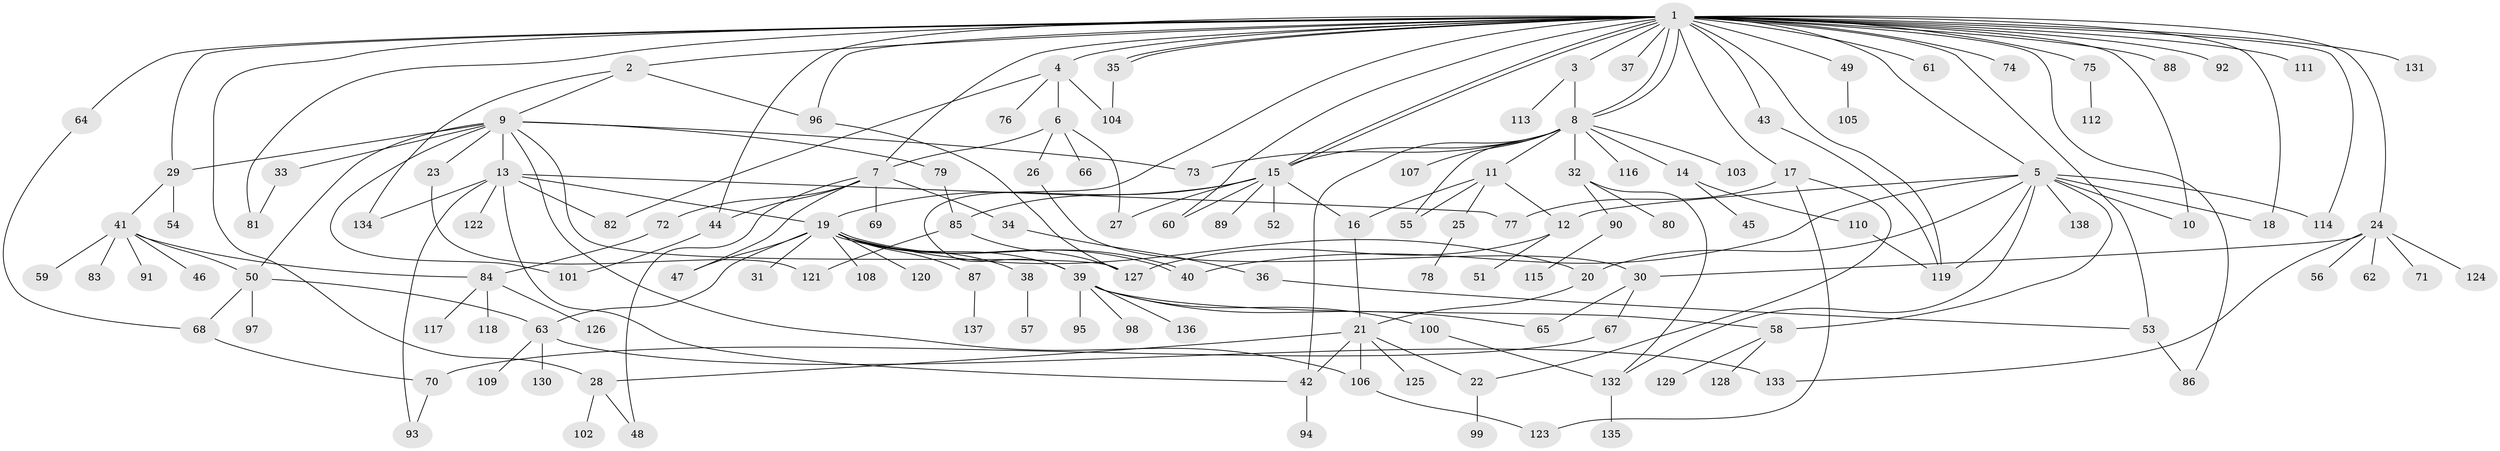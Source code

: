 // Generated by graph-tools (version 1.1) at 2025/11/02/27/25 16:11:10]
// undirected, 138 vertices, 197 edges
graph export_dot {
graph [start="1"]
  node [color=gray90,style=filled];
  1;
  2;
  3;
  4;
  5;
  6;
  7;
  8;
  9;
  10;
  11;
  12;
  13;
  14;
  15;
  16;
  17;
  18;
  19;
  20;
  21;
  22;
  23;
  24;
  25;
  26;
  27;
  28;
  29;
  30;
  31;
  32;
  33;
  34;
  35;
  36;
  37;
  38;
  39;
  40;
  41;
  42;
  43;
  44;
  45;
  46;
  47;
  48;
  49;
  50;
  51;
  52;
  53;
  54;
  55;
  56;
  57;
  58;
  59;
  60;
  61;
  62;
  63;
  64;
  65;
  66;
  67;
  68;
  69;
  70;
  71;
  72;
  73;
  74;
  75;
  76;
  77;
  78;
  79;
  80;
  81;
  82;
  83;
  84;
  85;
  86;
  87;
  88;
  89;
  90;
  91;
  92;
  93;
  94;
  95;
  96;
  97;
  98;
  99;
  100;
  101;
  102;
  103;
  104;
  105;
  106;
  107;
  108;
  109;
  110;
  111;
  112;
  113;
  114;
  115;
  116;
  117;
  118;
  119;
  120;
  121;
  122;
  123;
  124;
  125;
  126;
  127;
  128;
  129;
  130;
  131;
  132;
  133;
  134;
  135;
  136;
  137;
  138;
  1 -- 2;
  1 -- 3;
  1 -- 4;
  1 -- 5;
  1 -- 7;
  1 -- 8;
  1 -- 8;
  1 -- 10;
  1 -- 15;
  1 -- 15;
  1 -- 17;
  1 -- 18;
  1 -- 24;
  1 -- 28;
  1 -- 29;
  1 -- 35;
  1 -- 35;
  1 -- 37;
  1 -- 39;
  1 -- 43;
  1 -- 44;
  1 -- 49;
  1 -- 53;
  1 -- 60;
  1 -- 61;
  1 -- 64;
  1 -- 74;
  1 -- 75;
  1 -- 81;
  1 -- 86;
  1 -- 88;
  1 -- 92;
  1 -- 96;
  1 -- 111;
  1 -- 114;
  1 -- 119;
  1 -- 131;
  2 -- 9;
  2 -- 96;
  2 -- 134;
  3 -- 8;
  3 -- 113;
  4 -- 6;
  4 -- 76;
  4 -- 82;
  4 -- 104;
  5 -- 10;
  5 -- 12;
  5 -- 18;
  5 -- 20;
  5 -- 40;
  5 -- 58;
  5 -- 114;
  5 -- 119;
  5 -- 132;
  5 -- 138;
  6 -- 7;
  6 -- 26;
  6 -- 27;
  6 -- 66;
  7 -- 34;
  7 -- 44;
  7 -- 47;
  7 -- 48;
  7 -- 69;
  7 -- 72;
  8 -- 11;
  8 -- 14;
  8 -- 15;
  8 -- 32;
  8 -- 42;
  8 -- 55;
  8 -- 73;
  8 -- 103;
  8 -- 107;
  8 -- 116;
  9 -- 13;
  9 -- 23;
  9 -- 29;
  9 -- 33;
  9 -- 50;
  9 -- 73;
  9 -- 79;
  9 -- 101;
  9 -- 106;
  9 -- 127;
  11 -- 12;
  11 -- 16;
  11 -- 25;
  11 -- 55;
  12 -- 51;
  12 -- 127;
  13 -- 19;
  13 -- 42;
  13 -- 77;
  13 -- 82;
  13 -- 93;
  13 -- 122;
  13 -- 134;
  14 -- 45;
  14 -- 110;
  15 -- 16;
  15 -- 19;
  15 -- 27;
  15 -- 52;
  15 -- 60;
  15 -- 85;
  15 -- 89;
  16 -- 21;
  17 -- 22;
  17 -- 77;
  17 -- 123;
  19 -- 20;
  19 -- 31;
  19 -- 38;
  19 -- 39;
  19 -- 40;
  19 -- 40;
  19 -- 47;
  19 -- 63;
  19 -- 87;
  19 -- 108;
  19 -- 120;
  20 -- 21;
  21 -- 22;
  21 -- 28;
  21 -- 42;
  21 -- 106;
  21 -- 125;
  22 -- 99;
  23 -- 121;
  24 -- 30;
  24 -- 56;
  24 -- 62;
  24 -- 71;
  24 -- 124;
  24 -- 133;
  25 -- 78;
  26 -- 30;
  28 -- 48;
  28 -- 102;
  29 -- 41;
  29 -- 54;
  30 -- 65;
  30 -- 67;
  32 -- 80;
  32 -- 90;
  32 -- 132;
  33 -- 81;
  34 -- 36;
  35 -- 104;
  36 -- 53;
  38 -- 57;
  39 -- 58;
  39 -- 65;
  39 -- 95;
  39 -- 98;
  39 -- 100;
  39 -- 136;
  41 -- 46;
  41 -- 50;
  41 -- 59;
  41 -- 83;
  41 -- 84;
  41 -- 91;
  42 -- 94;
  43 -- 119;
  44 -- 101;
  49 -- 105;
  50 -- 63;
  50 -- 68;
  50 -- 97;
  53 -- 86;
  58 -- 128;
  58 -- 129;
  63 -- 109;
  63 -- 130;
  63 -- 133;
  64 -- 68;
  67 -- 70;
  68 -- 70;
  70 -- 93;
  72 -- 84;
  75 -- 112;
  79 -- 85;
  84 -- 117;
  84 -- 118;
  84 -- 126;
  85 -- 121;
  85 -- 127;
  87 -- 137;
  90 -- 115;
  96 -- 127;
  100 -- 132;
  106 -- 123;
  110 -- 119;
  132 -- 135;
}
